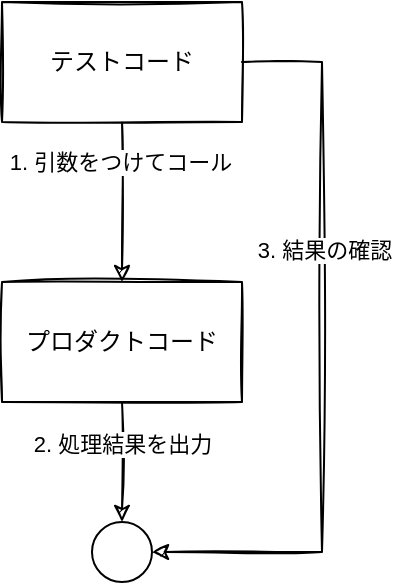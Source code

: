 <mxfile version="15.4.0" type="device"><diagram id="dlmrQcDGN5NP93AtYrb9" name="ページ1"><mxGraphModel dx="1088" dy="688" grid="1" gridSize="10" guides="1" tooltips="1" connect="1" arrows="1" fold="1" page="1" pageScale="1" pageWidth="827" pageHeight="1169" math="0" shadow="0"><root><mxCell id="0"/><mxCell id="1" parent="0"/><mxCell id="ovtiRLYMgSVBejG-Xq6q-4" style="edgeStyle=orthogonalEdgeStyle;rounded=0;orthogonalLoop=1;jettySize=auto;html=1;exitX=0.5;exitY=1;exitDx=0;exitDy=0;entryX=0.5;entryY=0;entryDx=0;entryDy=0;sketch=1;" parent="1" source="ovtiRLYMgSVBejG-Xq6q-1" target="ovtiRLYMgSVBejG-Xq6q-2" edge="1"><mxGeometry relative="1" as="geometry"/></mxCell><mxCell id="kyuml8720I1rwXya-Dpu-1" value="1. 引数をつけてコール" style="edgeLabel;html=1;align=center;verticalAlign=middle;resizable=0;points=[];" parent="ovtiRLYMgSVBejG-Xq6q-4" vertex="1" connectable="0"><mxGeometry x="-0.258" y="-1" relative="1" as="geometry"><mxPoint y="-10" as="offset"/></mxGeometry></mxCell><mxCell id="ovtiRLYMgSVBejG-Xq6q-1" value="テストコード" style="rounded=0;whiteSpace=wrap;html=1;sketch=1;" parent="1" vertex="1"><mxGeometry x="40" y="40" width="120" height="60" as="geometry"/></mxCell><mxCell id="kyuml8720I1rwXya-Dpu-2" style="edgeStyle=orthogonalEdgeStyle;rounded=0;orthogonalLoop=1;jettySize=auto;html=1;exitX=1;exitY=0.5;exitDx=0;exitDy=0;sketch=1;" parent="1" source="ovtiRLYMgSVBejG-Xq6q-1" target="qnr_ICRmvmjIdHh9QcNl-1" edge="1"><mxGeometry relative="1" as="geometry"><mxPoint x="150" y="300" as="targetPoint"/><Array as="points"><mxPoint x="200" y="70"/><mxPoint x="200" y="315"/></Array></mxGeometry></mxCell><mxCell id="kyuml8720I1rwXya-Dpu-3" value="3. 結果の確認" style="edgeLabel;html=1;align=center;verticalAlign=middle;resizable=0;points=[];" parent="kyuml8720I1rwXya-Dpu-2" vertex="1" connectable="0"><mxGeometry x="-0.313" y="1" relative="1" as="geometry"><mxPoint y="7" as="offset"/></mxGeometry></mxCell><mxCell id="ovtiRLYMgSVBejG-Xq6q-2" value="プロダクトコード" style="rounded=0;whiteSpace=wrap;html=1;sketch=1;" parent="1" vertex="1"><mxGeometry x="40" y="180" width="120" height="60" as="geometry"/></mxCell><mxCell id="qnr_ICRmvmjIdHh9QcNl-1" value="" style="ellipse;whiteSpace=wrap;html=1;aspect=fixed;" parent="1" vertex="1"><mxGeometry x="85" y="300" width="30" height="30" as="geometry"/></mxCell><mxCell id="qnr_ICRmvmjIdHh9QcNl-3" style="edgeStyle=orthogonalEdgeStyle;rounded=0;orthogonalLoop=1;jettySize=auto;html=1;exitX=0.5;exitY=1;exitDx=0;exitDy=0;entryX=0.5;entryY=0;entryDx=0;entryDy=0;sketch=1;" parent="1" source="ovtiRLYMgSVBejG-Xq6q-2" target="qnr_ICRmvmjIdHh9QcNl-1" edge="1"><mxGeometry relative="1" as="geometry"><mxPoint x="110" y="110" as="sourcePoint"/><mxPoint x="110" y="190" as="targetPoint"/></mxGeometry></mxCell><mxCell id="qnr_ICRmvmjIdHh9QcNl-4" value="2. 処理結果を出力" style="edgeLabel;html=1;align=center;verticalAlign=middle;resizable=0;points=[];" parent="qnr_ICRmvmjIdHh9QcNl-3" vertex="1" connectable="0"><mxGeometry x="-0.258" y="-1" relative="1" as="geometry"><mxPoint x="1" y="-2" as="offset"/></mxGeometry></mxCell></root></mxGraphModel></diagram></mxfile>